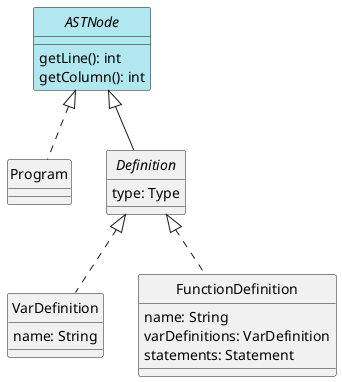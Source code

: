 @startuml Program
skinparam style strictuml
skinparam monochrome false


interface ASTNode #b1e8f0 {
    getLine(): int
    getColumn(): int
}

class Program

ASTNode <|.. Program

interface Definition {
    type: Type
}

class VarDefinition {
    name: String
}

class FunctionDefinition {
    name: String
    varDefinitions: VarDefinition
    statements: Statement
}

ASTNode <|-- Definition
Definition <|..VarDefinition
Definition <|.. FunctionDefinition

@enduml
